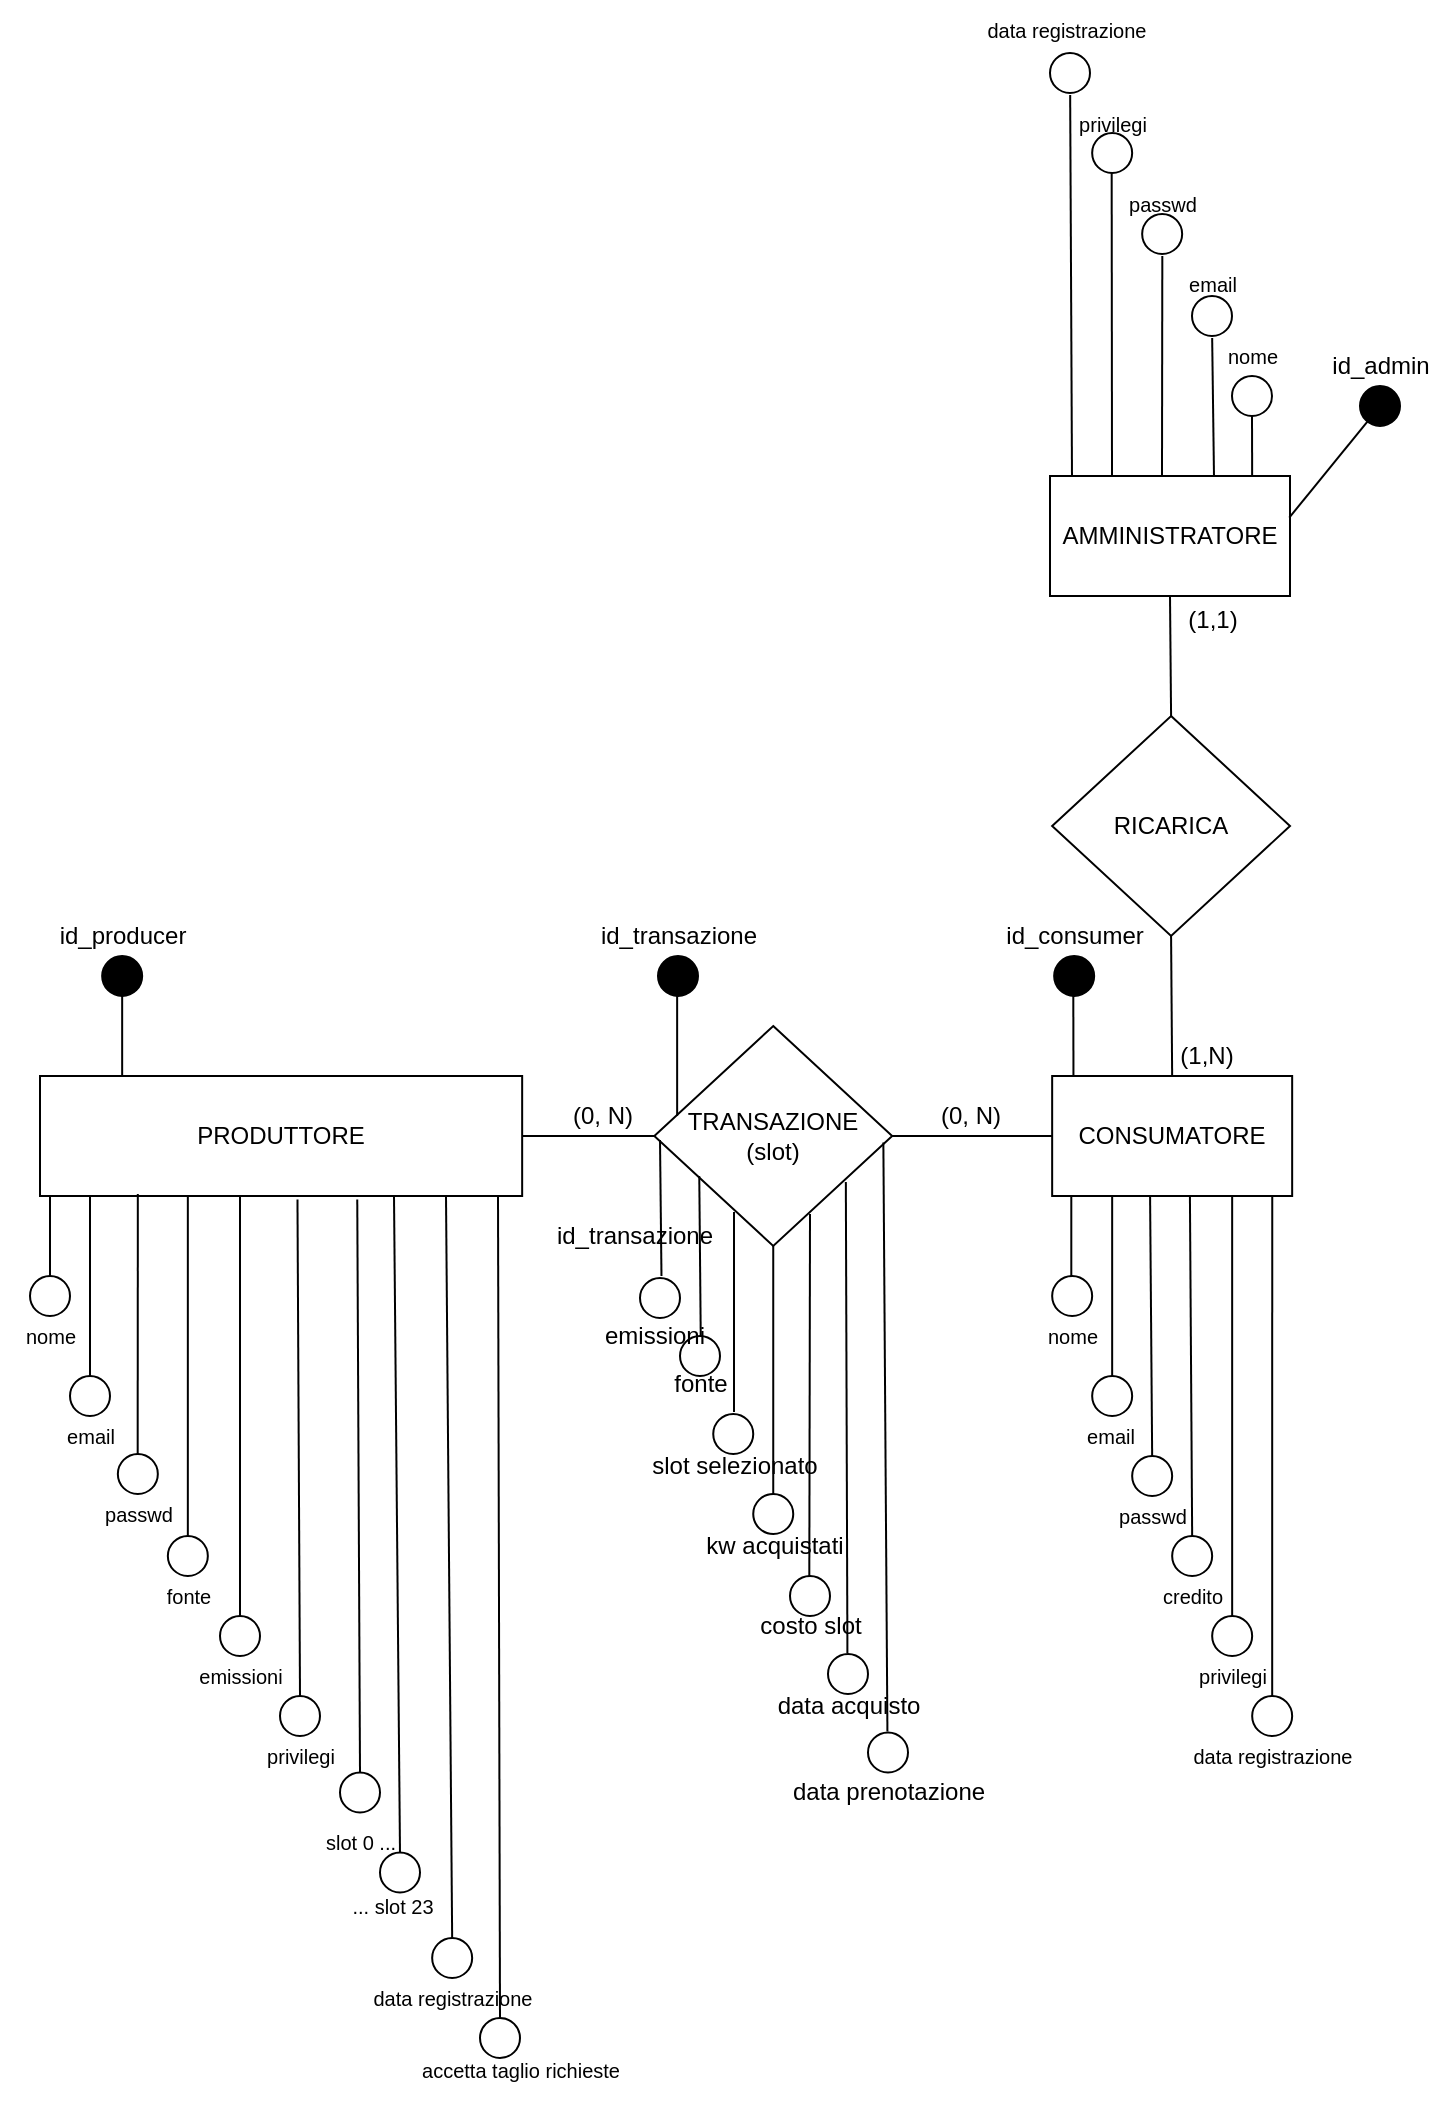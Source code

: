 <mxfile version="20.1.4" type="github">
  <diagram id="jyBaoETjNeYA_fE1jp_v" name="Page-1">
    <mxGraphModel dx="2374" dy="1149" grid="1" gridSize="10" guides="1" tooltips="1" connect="1" arrows="1" fold="1" page="1" pageScale="1" pageWidth="827" pageHeight="1169" math="0" shadow="0">
      <root>
        <mxCell id="0" />
        <mxCell id="1" parent="0" />
        <mxCell id="OKHsa1LpaF0xVp7NXOUL-1" value="PRODUTTORE" style="rounded=0;whiteSpace=wrap;html=1;" parent="1" vertex="1">
          <mxGeometry x="100" y="568" width="241.08" height="60" as="geometry" />
        </mxCell>
        <mxCell id="OKHsa1LpaF0xVp7NXOUL-2" value="" style="endArrow=none;html=1;rounded=0;exitX=1;exitY=0.5;exitDx=0;exitDy=0;entryX=0;entryY=0.5;entryDx=0;entryDy=0;" parent="1" source="OKHsa1LpaF0xVp7NXOUL-1" target="OKHsa1LpaF0xVp7NXOUL-3" edge="1">
          <mxGeometry width="50" height="50" relative="1" as="geometry">
            <mxPoint x="381.08" y="598" as="sourcePoint" />
            <mxPoint x="421.08" y="598" as="targetPoint" />
          </mxGeometry>
        </mxCell>
        <mxCell id="OKHsa1LpaF0xVp7NXOUL-3" value="&lt;font style=&quot;font-size: 12px;&quot;&gt;TRANSAZIONE&lt;br&gt;(slot)&lt;br&gt;&lt;/font&gt;" style="rhombus;whiteSpace=wrap;html=1;fontSize=10;" parent="1" vertex="1">
          <mxGeometry x="407.16" y="543" width="118.92" height="110" as="geometry" />
        </mxCell>
        <mxCell id="OKHsa1LpaF0xVp7NXOUL-4" value="CONSUMATORE" style="rounded=0;whiteSpace=wrap;html=1;" parent="1" vertex="1">
          <mxGeometry x="606.08" y="568" width="120" height="60" as="geometry" />
        </mxCell>
        <mxCell id="OKHsa1LpaF0xVp7NXOUL-5" value="" style="endArrow=none;html=1;rounded=0;exitX=1;exitY=0.5;exitDx=0;exitDy=0;entryX=0;entryY=0.5;entryDx=0;entryDy=0;" parent="1" target="OKHsa1LpaF0xVp7NXOUL-4" edge="1">
          <mxGeometry width="50" height="50" relative="1" as="geometry">
            <mxPoint x="526.08" y="598" as="sourcePoint" />
            <mxPoint x="620.08" y="597.66" as="targetPoint" />
          </mxGeometry>
        </mxCell>
        <mxCell id="OKHsa1LpaF0xVp7NXOUL-19" value="" style="ellipse;whiteSpace=wrap;html=1;fillColor=#000000;" parent="1" vertex="1">
          <mxGeometry x="131.08" y="508" width="20" height="20" as="geometry" />
        </mxCell>
        <mxCell id="OKHsa1LpaF0xVp7NXOUL-21" value="" style="ellipse;whiteSpace=wrap;html=1;fillColor=#000000;" parent="1" vertex="1">
          <mxGeometry x="607.08" y="508" width="20" height="20" as="geometry" />
        </mxCell>
        <mxCell id="OKHsa1LpaF0xVp7NXOUL-26" value="id_producer" style="text;html=1;align=center;verticalAlign=middle;resizable=0;points=[];autosize=1;strokeColor=none;fillColor=none;" parent="1" vertex="1">
          <mxGeometry x="96.08" y="483" width="90" height="30" as="geometry" />
        </mxCell>
        <mxCell id="OKHsa1LpaF0xVp7NXOUL-27" value="id_consumer" style="text;html=1;align=center;verticalAlign=middle;resizable=0;points=[];autosize=1;strokeColor=none;fillColor=none;" parent="1" vertex="1">
          <mxGeometry x="572.08" y="483" width="90" height="30" as="geometry" />
        </mxCell>
        <mxCell id="OKHsa1LpaF0xVp7NXOUL-30" value="(0, N)" style="text;html=1;align=center;verticalAlign=middle;resizable=0;points=[];autosize=1;strokeColor=none;fillColor=none;" parent="1" vertex="1">
          <mxGeometry x="356.08" y="578" width="50" height="20" as="geometry" />
        </mxCell>
        <mxCell id="OKHsa1LpaF0xVp7NXOUL-31" value="(0, N)" style="text;html=1;align=center;verticalAlign=middle;resizable=0;points=[];autosize=1;strokeColor=none;fillColor=none;" parent="1" vertex="1">
          <mxGeometry x="540.08" y="578" width="50" height="20" as="geometry" />
        </mxCell>
        <mxCell id="OKHsa1LpaF0xVp7NXOUL-33" value="" style="endArrow=none;html=1;rounded=0;entryX=0.25;entryY=1;entryDx=0;entryDy=0;" parent="1" edge="1">
          <mxGeometry width="50" height="50" relative="1" as="geometry">
            <mxPoint x="105.0" y="668" as="sourcePoint" />
            <mxPoint x="105.0" y="628.0" as="targetPoint" />
          </mxGeometry>
        </mxCell>
        <mxCell id="OKHsa1LpaF0xVp7NXOUL-35" value="" style="ellipse;whiteSpace=wrap;html=1;fillColor=#FFFFFF;" parent="1" vertex="1">
          <mxGeometry x="95.0" y="668" width="20" height="20" as="geometry" />
        </mxCell>
        <mxCell id="OKHsa1LpaF0xVp7NXOUL-50" value="" style="endArrow=none;html=1;rounded=0;entryX=0.25;entryY=1;entryDx=0;entryDy=0;" parent="1" edge="1">
          <mxGeometry width="50" height="50" relative="1" as="geometry">
            <mxPoint x="125.0" y="718" as="sourcePoint" />
            <mxPoint x="125.0" y="628" as="targetPoint" />
          </mxGeometry>
        </mxCell>
        <mxCell id="OKHsa1LpaF0xVp7NXOUL-51" value="" style="ellipse;whiteSpace=wrap;html=1;fillColor=#FFFFFF;" parent="1" vertex="1">
          <mxGeometry x="115.0" y="718" width="20" height="20" as="geometry" />
        </mxCell>
        <mxCell id="OKHsa1LpaF0xVp7NXOUL-53" value="" style="endArrow=none;html=1;rounded=0;entryX=0.25;entryY=1;entryDx=0;entryDy=0;" parent="1" edge="1">
          <mxGeometry width="50" height="50" relative="1" as="geometry">
            <mxPoint x="148.84" y="757" as="sourcePoint" />
            <mxPoint x="148.92" y="627" as="targetPoint" />
          </mxGeometry>
        </mxCell>
        <mxCell id="OKHsa1LpaF0xVp7NXOUL-54" value="" style="ellipse;whiteSpace=wrap;html=1;fillColor=#FFFFFF;" parent="1" vertex="1">
          <mxGeometry x="138.92" y="757" width="20" height="20" as="geometry" />
        </mxCell>
        <mxCell id="OKHsa1LpaF0xVp7NXOUL-56" value="" style="endArrow=none;html=1;rounded=0;exitX=0.5;exitY=0;exitDx=0;exitDy=0;" parent="1" edge="1" source="OKHsa1LpaF0xVp7NXOUL-57">
          <mxGeometry width="50" height="50" relative="1" as="geometry">
            <mxPoint x="173.92" y="768" as="sourcePoint" />
            <mxPoint x="173.92" y="628" as="targetPoint" />
          </mxGeometry>
        </mxCell>
        <mxCell id="OKHsa1LpaF0xVp7NXOUL-57" value="" style="ellipse;whiteSpace=wrap;html=1;fillColor=#FFFFFF;" parent="1" vertex="1">
          <mxGeometry x="163.92" y="798" width="20" height="20" as="geometry" />
        </mxCell>
        <mxCell id="OKHsa1LpaF0xVp7NXOUL-61" value="" style="ellipse;whiteSpace=wrap;html=1;fillColor=#FFFFFF;" parent="1" vertex="1">
          <mxGeometry x="606.08" y="668" width="20" height="20" as="geometry" />
        </mxCell>
        <mxCell id="OKHsa1LpaF0xVp7NXOUL-66" value="" style="endArrow=none;html=1;rounded=0;entryX=0.5;entryY=1;entryDx=0;entryDy=0;" parent="1" edge="1">
          <mxGeometry width="50" height="50" relative="1" as="geometry">
            <mxPoint x="636.08" y="718" as="sourcePoint" />
            <mxPoint x="636.08" y="628" as="targetPoint" />
          </mxGeometry>
        </mxCell>
        <mxCell id="OKHsa1LpaF0xVp7NXOUL-67" value="" style="ellipse;whiteSpace=wrap;html=1;fillColor=#FFFFFF;" parent="1" vertex="1">
          <mxGeometry x="626.08" y="718" width="20" height="20" as="geometry" />
        </mxCell>
        <mxCell id="OKHsa1LpaF0xVp7NXOUL-85" value="" style="endArrow=none;html=1;rounded=0;" parent="1" edge="1">
          <mxGeometry width="50" height="50" relative="1" as="geometry">
            <mxPoint x="141.08" y="568" as="sourcePoint" />
            <mxPoint x="141.08" y="528" as="targetPoint" />
          </mxGeometry>
        </mxCell>
        <mxCell id="OKHsa1LpaF0xVp7NXOUL-88" value="" style="endArrow=none;html=1;rounded=0;exitX=0.504;exitY=0.067;exitDx=0;exitDy=0;exitPerimeter=0;" parent="1" edge="1">
          <mxGeometry width="50" height="50" relative="1" as="geometry">
            <mxPoint x="616.73" y="568" as="sourcePoint" />
            <mxPoint x="616.65" y="526.66" as="targetPoint" />
          </mxGeometry>
        </mxCell>
        <mxCell id="OKHsa1LpaF0xVp7NXOUL-90" value="" style="endArrow=none;html=1;rounded=0;entryX=0.25;entryY=1;entryDx=0;entryDy=0;" parent="1" edge="1">
          <mxGeometry width="50" height="50" relative="1" as="geometry">
            <mxPoint x="615.65" y="668" as="sourcePoint" />
            <mxPoint x="615.65" y="628.0" as="targetPoint" />
          </mxGeometry>
        </mxCell>
        <mxCell id="EQVx6-rRNX1-RmnsuRt2-83" value="" style="endArrow=none;html=1;rounded=0;entryX=0.408;entryY=1;entryDx=0;entryDy=0;entryPerimeter=0;" edge="1" parent="1" target="OKHsa1LpaF0xVp7NXOUL-4">
          <mxGeometry width="50" height="50" relative="1" as="geometry">
            <mxPoint x="656.08" y="758" as="sourcePoint" />
            <mxPoint x="656.08" y="668" as="targetPoint" />
          </mxGeometry>
        </mxCell>
        <mxCell id="EQVx6-rRNX1-RmnsuRt2-84" value="" style="ellipse;whiteSpace=wrap;html=1;fillColor=#FFFFFF;" vertex="1" parent="1">
          <mxGeometry x="646.08" y="758" width="20" height="20" as="geometry" />
        </mxCell>
        <mxCell id="EQVx6-rRNX1-RmnsuRt2-85" value="" style="endArrow=none;html=1;rounded=0;entryX=0.574;entryY=1;entryDx=0;entryDy=0;entryPerimeter=0;" edge="1" parent="1" target="OKHsa1LpaF0xVp7NXOUL-4">
          <mxGeometry width="50" height="50" relative="1" as="geometry">
            <mxPoint x="676.08" y="798" as="sourcePoint" />
            <mxPoint x="676.08" y="708" as="targetPoint" />
          </mxGeometry>
        </mxCell>
        <mxCell id="EQVx6-rRNX1-RmnsuRt2-86" value="" style="ellipse;whiteSpace=wrap;html=1;fillColor=#FFFFFF;" vertex="1" parent="1">
          <mxGeometry x="666.08" y="798" width="20" height="20" as="geometry" />
        </mxCell>
        <mxCell id="EQVx6-rRNX1-RmnsuRt2-87" value="" style="endArrow=none;html=1;rounded=0;entryX=0.75;entryY=1;entryDx=0;entryDy=0;" edge="1" parent="1" target="OKHsa1LpaF0xVp7NXOUL-4">
          <mxGeometry width="50" height="50" relative="1" as="geometry">
            <mxPoint x="696.08" y="838" as="sourcePoint" />
            <mxPoint x="696.08" y="748" as="targetPoint" />
          </mxGeometry>
        </mxCell>
        <mxCell id="EQVx6-rRNX1-RmnsuRt2-88" value="" style="ellipse;whiteSpace=wrap;html=1;fillColor=#FFFFFF;" vertex="1" parent="1">
          <mxGeometry x="686.08" y="838" width="20" height="20" as="geometry" />
        </mxCell>
        <mxCell id="EQVx6-rRNX1-RmnsuRt2-91" value="" style="endArrow=none;html=1;rounded=0;entryX=0.917;entryY=1;entryDx=0;entryDy=0;entryPerimeter=0;exitX=0;exitY=0.5;exitDx=0;exitDy=0;" edge="1" parent="1" source="EQVx6-rRNX1-RmnsuRt2-92" target="OKHsa1LpaF0xVp7NXOUL-4">
          <mxGeometry width="50" height="50" relative="1" as="geometry">
            <mxPoint x="716.08" y="858" as="sourcePoint" />
            <mxPoint x="716.08" y="768" as="targetPoint" />
          </mxGeometry>
        </mxCell>
        <mxCell id="EQVx6-rRNX1-RmnsuRt2-92" value="" style="ellipse;whiteSpace=wrap;html=1;fillColor=#FFFFFF;direction=south;" vertex="1" parent="1">
          <mxGeometry x="706.08" y="878" width="20" height="20" as="geometry" />
        </mxCell>
        <mxCell id="EQVx6-rRNX1-RmnsuRt2-93" value="nome" style="text;html=1;align=center;verticalAlign=middle;resizable=0;points=[];autosize=1;strokeColor=none;fillColor=none;fontSize=10;" vertex="1" parent="1">
          <mxGeometry x="591.08" y="683" width="50" height="30" as="geometry" />
        </mxCell>
        <mxCell id="EQVx6-rRNX1-RmnsuRt2-94" value="email" style="text;html=1;align=center;verticalAlign=middle;resizable=0;points=[];autosize=1;strokeColor=none;fillColor=none;fontSize=10;" vertex="1" parent="1">
          <mxGeometry x="610" y="733" width="50" height="30" as="geometry" />
        </mxCell>
        <mxCell id="EQVx6-rRNX1-RmnsuRt2-95" value="passwd" style="text;html=1;align=center;verticalAlign=middle;resizable=0;points=[];autosize=1;strokeColor=none;fillColor=none;fontSize=10;" vertex="1" parent="1">
          <mxGeometry x="626.08" y="773" width="60" height="30" as="geometry" />
        </mxCell>
        <mxCell id="EQVx6-rRNX1-RmnsuRt2-96" value="credito" style="text;html=1;align=center;verticalAlign=middle;resizable=0;points=[];autosize=1;strokeColor=none;fillColor=none;fontSize=10;" vertex="1" parent="1">
          <mxGeometry x="651.08" y="813" width="50" height="30" as="geometry" />
        </mxCell>
        <mxCell id="EQVx6-rRNX1-RmnsuRt2-97" value="privilegi" style="text;html=1;align=center;verticalAlign=middle;resizable=0;points=[];autosize=1;strokeColor=none;fillColor=none;fontSize=10;" vertex="1" parent="1">
          <mxGeometry x="666.08" y="853" width="60" height="30" as="geometry" />
        </mxCell>
        <mxCell id="EQVx6-rRNX1-RmnsuRt2-98" value="data registrazione" style="text;html=1;align=center;verticalAlign=middle;resizable=0;points=[];autosize=1;strokeColor=none;fillColor=none;fontSize=10;" vertex="1" parent="1">
          <mxGeometry x="666.08" y="893" width="100" height="30" as="geometry" />
        </mxCell>
        <mxCell id="EQVx6-rRNX1-RmnsuRt2-101" value="" style="endArrow=none;html=1;rounded=0;exitX=0.5;exitY=0;exitDx=0;exitDy=0;entryX=0.5;entryY=1;entryDx=0;entryDy=0;" edge="1" parent="1" source="EQVx6-rRNX1-RmnsuRt2-102">
          <mxGeometry width="50" height="50" relative="1" as="geometry">
            <mxPoint x="200" y="808" as="sourcePoint" />
            <mxPoint x="200.0" y="628" as="targetPoint" />
          </mxGeometry>
        </mxCell>
        <mxCell id="EQVx6-rRNX1-RmnsuRt2-102" value="" style="ellipse;whiteSpace=wrap;html=1;fillColor=#FFFFFF;" vertex="1" parent="1">
          <mxGeometry x="190" y="838" width="20" height="20" as="geometry" />
        </mxCell>
        <mxCell id="EQVx6-rRNX1-RmnsuRt2-107" value="" style="endArrow=none;html=1;rounded=0;exitX=0.5;exitY=0;exitDx=0;exitDy=0;entryX=0.534;entryY=1.029;entryDx=0;entryDy=0;entryPerimeter=0;" edge="1" parent="1" source="EQVx6-rRNX1-RmnsuRt2-108" target="OKHsa1LpaF0xVp7NXOUL-1">
          <mxGeometry width="50" height="50" relative="1" as="geometry">
            <mxPoint x="230" y="848" as="sourcePoint" />
            <mxPoint x="230" y="638" as="targetPoint" />
          </mxGeometry>
        </mxCell>
        <mxCell id="EQVx6-rRNX1-RmnsuRt2-108" value="" style="ellipse;whiteSpace=wrap;html=1;fillColor=#FFFFFF;" vertex="1" parent="1">
          <mxGeometry x="220" y="878" width="20" height="20" as="geometry" />
        </mxCell>
        <mxCell id="EQVx6-rRNX1-RmnsuRt2-109" value="" style="endArrow=none;html=1;rounded=0;exitX=0.5;exitY=0;exitDx=0;exitDy=0;" edge="1" parent="1" source="EQVx6-rRNX1-RmnsuRt2-110">
          <mxGeometry width="50" height="50" relative="1" as="geometry">
            <mxPoint x="306.08" y="969" as="sourcePoint" />
            <mxPoint x="303" y="628" as="targetPoint" />
          </mxGeometry>
        </mxCell>
        <mxCell id="EQVx6-rRNX1-RmnsuRt2-110" value="" style="ellipse;whiteSpace=wrap;html=1;fillColor=#FFFFFF;" vertex="1" parent="1">
          <mxGeometry x="296.08" y="999" width="20" height="20" as="geometry" />
        </mxCell>
        <mxCell id="EQVx6-rRNX1-RmnsuRt2-111" value="" style="endArrow=none;html=1;rounded=0;exitX=0.5;exitY=0;exitDx=0;exitDy=0;" edge="1" parent="1" source="EQVx6-rRNX1-RmnsuRt2-112">
          <mxGeometry width="50" height="50" relative="1" as="geometry">
            <mxPoint x="330" y="1009" as="sourcePoint" />
            <mxPoint x="329" y="628" as="targetPoint" />
          </mxGeometry>
        </mxCell>
        <mxCell id="EQVx6-rRNX1-RmnsuRt2-112" value="" style="ellipse;whiteSpace=wrap;html=1;fillColor=#FFFFFF;" vertex="1" parent="1">
          <mxGeometry x="320" y="1039" width="20" height="20" as="geometry" />
        </mxCell>
        <mxCell id="EQVx6-rRNX1-RmnsuRt2-114" value="nome" style="text;html=1;align=center;verticalAlign=middle;resizable=0;points=[];autosize=1;strokeColor=none;fillColor=none;fontSize=10;" vertex="1" parent="1">
          <mxGeometry x="80" y="683" width="50" height="30" as="geometry" />
        </mxCell>
        <mxCell id="EQVx6-rRNX1-RmnsuRt2-115" value="email" style="text;html=1;align=center;verticalAlign=middle;resizable=0;points=[];autosize=1;strokeColor=none;fillColor=none;fontSize=10;" vertex="1" parent="1">
          <mxGeometry x="100.0" y="733" width="50" height="30" as="geometry" />
        </mxCell>
        <mxCell id="EQVx6-rRNX1-RmnsuRt2-116" value="passwd" style="text;html=1;align=center;verticalAlign=middle;resizable=0;points=[];autosize=1;strokeColor=none;fillColor=none;fontSize=10;" vertex="1" parent="1">
          <mxGeometry x="118.92" y="772" width="60" height="30" as="geometry" />
        </mxCell>
        <mxCell id="EQVx6-rRNX1-RmnsuRt2-117" value="fonte" style="text;html=1;align=center;verticalAlign=middle;resizable=0;points=[];autosize=1;strokeColor=none;fillColor=none;fontSize=10;" vertex="1" parent="1">
          <mxGeometry x="148.92" y="813" width="50" height="30" as="geometry" />
        </mxCell>
        <mxCell id="EQVx6-rRNX1-RmnsuRt2-118" value="emissioni" style="text;html=1;align=center;verticalAlign=middle;resizable=0;points=[];autosize=1;strokeColor=none;fillColor=none;fontSize=10;" vertex="1" parent="1">
          <mxGeometry x="165" y="853" width="70" height="30" as="geometry" />
        </mxCell>
        <mxCell id="EQVx6-rRNX1-RmnsuRt2-119" value="privilegi" style="text;html=1;align=center;verticalAlign=middle;resizable=0;points=[];autosize=1;strokeColor=none;fillColor=none;fontSize=10;" vertex="1" parent="1">
          <mxGeometry x="200" y="893" width="60" height="30" as="geometry" />
        </mxCell>
        <mxCell id="EQVx6-rRNX1-RmnsuRt2-120" value="data registrazione" style="text;html=1;align=center;verticalAlign=middle;resizable=0;points=[];autosize=1;strokeColor=none;fillColor=none;fontSize=10;" vertex="1" parent="1">
          <mxGeometry x="256.08" y="1014" width="100" height="30" as="geometry" />
        </mxCell>
        <mxCell id="EQVx6-rRNX1-RmnsuRt2-121" value="accetta taglio richieste" style="text;html=1;align=center;verticalAlign=middle;resizable=0;points=[];autosize=1;strokeColor=none;fillColor=none;fontSize=10;" vertex="1" parent="1">
          <mxGeometry x="280" y="1050" width="120" height="30" as="geometry" />
        </mxCell>
        <mxCell id="EQVx6-rRNX1-RmnsuRt2-124" value="" style="endArrow=none;html=1;rounded=0;exitX=0.5;exitY=0;exitDx=0;exitDy=0;entryX=0.658;entryY=1.029;entryDx=0;entryDy=0;entryPerimeter=0;" edge="1" parent="1" source="EQVx6-rRNX1-RmnsuRt2-125" target="OKHsa1LpaF0xVp7NXOUL-1">
          <mxGeometry width="50" height="50" relative="1" as="geometry">
            <mxPoint x="260" y="886.26" as="sourcePoint" />
            <mxPoint x="258.737" y="668.0" as="targetPoint" />
          </mxGeometry>
        </mxCell>
        <mxCell id="EQVx6-rRNX1-RmnsuRt2-125" value="" style="ellipse;whiteSpace=wrap;html=1;fillColor=#FFFFFF;" vertex="1" parent="1">
          <mxGeometry x="250" y="916.26" width="20" height="20" as="geometry" />
        </mxCell>
        <mxCell id="EQVx6-rRNX1-RmnsuRt2-126" value="" style="endArrow=none;html=1;rounded=0;exitX=0.5;exitY=0;exitDx=0;exitDy=0;" edge="1" parent="1" source="EQVx6-rRNX1-RmnsuRt2-127">
          <mxGeometry width="50" height="50" relative="1" as="geometry">
            <mxPoint x="280" y="926.26" as="sourcePoint" />
            <mxPoint x="277" y="628" as="targetPoint" />
          </mxGeometry>
        </mxCell>
        <mxCell id="EQVx6-rRNX1-RmnsuRt2-127" value="" style="ellipse;whiteSpace=wrap;html=1;fillColor=#FFFFFF;" vertex="1" parent="1">
          <mxGeometry x="270" y="956.26" width="20" height="20" as="geometry" />
        </mxCell>
        <mxCell id="EQVx6-rRNX1-RmnsuRt2-130" value="slot 0 ..." style="text;html=1;align=center;verticalAlign=middle;resizable=0;points=[];autosize=1;strokeColor=none;fillColor=none;fontSize=10;" vertex="1" parent="1">
          <mxGeometry x="230" y="936.26" width="60" height="30" as="geometry" />
        </mxCell>
        <mxCell id="EQVx6-rRNX1-RmnsuRt2-131" value="... slot 23" style="text;html=1;align=center;verticalAlign=middle;resizable=0;points=[];autosize=1;strokeColor=none;fillColor=none;fontSize=10;" vertex="1" parent="1">
          <mxGeometry x="246" y="968" width="60" height="30" as="geometry" />
        </mxCell>
        <mxCell id="EQVx6-rRNX1-RmnsuRt2-150" value="id_transazione" style="text;html=1;align=center;verticalAlign=middle;resizable=0;points=[];autosize=1;strokeColor=none;fillColor=none;fontSize=12;" vertex="1" parent="1">
          <mxGeometry x="347" y="633" width="100" height="30" as="geometry" />
        </mxCell>
        <mxCell id="EQVx6-rRNX1-RmnsuRt2-151" value="" style="ellipse;whiteSpace=wrap;html=1;fillColor=#FFFFFF;" vertex="1" parent="1">
          <mxGeometry x="400" y="669" width="20" height="20" as="geometry" />
        </mxCell>
        <mxCell id="EQVx6-rRNX1-RmnsuRt2-154" value="" style="ellipse;whiteSpace=wrap;html=1;fillColor=#FFFFFF;" vertex="1" parent="1">
          <mxGeometry x="420" y="698" width="20" height="20" as="geometry" />
        </mxCell>
        <mxCell id="EQVx6-rRNX1-RmnsuRt2-155" value="" style="ellipse;whiteSpace=wrap;html=1;fillColor=#FFFFFF;" vertex="1" parent="1">
          <mxGeometry x="436.62" y="737" width="20" height="20" as="geometry" />
        </mxCell>
        <mxCell id="EQVx6-rRNX1-RmnsuRt2-156" value="" style="ellipse;whiteSpace=wrap;html=1;fillColor=#FFFFFF;" vertex="1" parent="1">
          <mxGeometry x="456.62" y="777" width="20" height="20" as="geometry" />
        </mxCell>
        <mxCell id="EQVx6-rRNX1-RmnsuRt2-157" value="" style="ellipse;whiteSpace=wrap;html=1;fillColor=#FFFFFF;" vertex="1" parent="1">
          <mxGeometry x="475" y="818" width="20" height="20" as="geometry" />
        </mxCell>
        <mxCell id="EQVx6-rRNX1-RmnsuRt2-158" value="" style="ellipse;whiteSpace=wrap;html=1;fillColor=#FFFFFF;" vertex="1" parent="1">
          <mxGeometry x="494" y="857" width="20" height="20" as="geometry" />
        </mxCell>
        <mxCell id="EQVx6-rRNX1-RmnsuRt2-162" value="" style="endArrow=none;html=1;rounded=0;" edge="1" parent="1">
          <mxGeometry width="50" height="50" relative="1" as="geometry">
            <mxPoint x="410.74" y="668" as="sourcePoint" />
            <mxPoint x="410" y="600" as="targetPoint" />
          </mxGeometry>
        </mxCell>
        <mxCell id="EQVx6-rRNX1-RmnsuRt2-164" value="" style="endArrow=none;html=1;rounded=0;entryX=0.189;entryY=0.682;entryDx=0;entryDy=0;entryPerimeter=0;" edge="1" parent="1" target="OKHsa1LpaF0xVp7NXOUL-3">
          <mxGeometry width="50" height="50" relative="1" as="geometry">
            <mxPoint x="430.37" y="698" as="sourcePoint" />
            <mxPoint x="429.63" y="630.0" as="targetPoint" />
          </mxGeometry>
        </mxCell>
        <mxCell id="EQVx6-rRNX1-RmnsuRt2-165" value="" style="endArrow=none;html=1;rounded=0;" edge="1" parent="1">
          <mxGeometry width="50" height="50" relative="1" as="geometry">
            <mxPoint x="446.99" y="736" as="sourcePoint" />
            <mxPoint x="447" y="636" as="targetPoint" />
          </mxGeometry>
        </mxCell>
        <mxCell id="EQVx6-rRNX1-RmnsuRt2-166" value="" style="endArrow=none;html=1;rounded=0;entryX=0.5;entryY=1;entryDx=0;entryDy=0;exitX=0.5;exitY=0;exitDx=0;exitDy=0;" edge="1" parent="1" source="EQVx6-rRNX1-RmnsuRt2-156" target="OKHsa1LpaF0xVp7NXOUL-3">
          <mxGeometry width="50" height="50" relative="1" as="geometry">
            <mxPoint x="470.0" y="748" as="sourcePoint" />
            <mxPoint x="470.0" y="708.0" as="targetPoint" />
          </mxGeometry>
        </mxCell>
        <mxCell id="EQVx6-rRNX1-RmnsuRt2-167" value="" style="endArrow=none;html=1;rounded=0;exitX=0.5;exitY=0;exitDx=0;exitDy=0;" edge="1" parent="1">
          <mxGeometry width="50" height="50" relative="1" as="geometry">
            <mxPoint x="484.66" y="818" as="sourcePoint" />
            <mxPoint x="485" y="637" as="targetPoint" />
          </mxGeometry>
        </mxCell>
        <mxCell id="EQVx6-rRNX1-RmnsuRt2-168" value="" style="endArrow=none;html=1;rounded=0;exitX=0.5;exitY=0;exitDx=0;exitDy=0;" edge="1" parent="1">
          <mxGeometry width="50" height="50" relative="1" as="geometry">
            <mxPoint x="503.71" y="856.5" as="sourcePoint" />
            <mxPoint x="502.92" y="621" as="targetPoint" />
          </mxGeometry>
        </mxCell>
        <mxCell id="EQVx6-rRNX1-RmnsuRt2-169" value="" style="ellipse;whiteSpace=wrap;html=1;fillColor=#FFFFFF;" vertex="1" parent="1">
          <mxGeometry x="514" y="896.26" width="20" height="20" as="geometry" />
        </mxCell>
        <mxCell id="EQVx6-rRNX1-RmnsuRt2-170" value="" style="endArrow=none;html=1;rounded=0;exitX=0.5;exitY=0;exitDx=0;exitDy=0;entryX=0.963;entryY=0.53;entryDx=0;entryDy=0;entryPerimeter=0;" edge="1" parent="1" target="OKHsa1LpaF0xVp7NXOUL-3">
          <mxGeometry width="50" height="50" relative="1" as="geometry">
            <mxPoint x="523.71" y="895.76" as="sourcePoint" />
            <mxPoint x="522.92" y="660.26" as="targetPoint" />
          </mxGeometry>
        </mxCell>
        <mxCell id="EQVx6-rRNX1-RmnsuRt2-171" value="emissioni" style="text;html=1;align=center;verticalAlign=middle;resizable=0;points=[];autosize=1;strokeColor=none;fillColor=none;fontSize=12;" vertex="1" parent="1">
          <mxGeometry x="372" y="683" width="70" height="30" as="geometry" />
        </mxCell>
        <mxCell id="EQVx6-rRNX1-RmnsuRt2-172" value="fonte" style="text;html=1;align=center;verticalAlign=middle;resizable=0;points=[];autosize=1;strokeColor=none;fillColor=none;fontSize=12;" vertex="1" parent="1">
          <mxGeometry x="405" y="707" width="50" height="30" as="geometry" />
        </mxCell>
        <mxCell id="EQVx6-rRNX1-RmnsuRt2-174" value="slot selezionato" style="text;html=1;align=center;verticalAlign=middle;resizable=0;points=[];autosize=1;strokeColor=none;fillColor=none;fontSize=12;" vertex="1" parent="1">
          <mxGeometry x="391.62" y="748" width="110" height="30" as="geometry" />
        </mxCell>
        <mxCell id="EQVx6-rRNX1-RmnsuRt2-175" value="kw acquistati" style="text;html=1;align=center;verticalAlign=middle;resizable=0;points=[];autosize=1;strokeColor=none;fillColor=none;fontSize=12;" vertex="1" parent="1">
          <mxGeometry x="421.62" y="788" width="90" height="30" as="geometry" />
        </mxCell>
        <mxCell id="EQVx6-rRNX1-RmnsuRt2-176" value="costo slot" style="text;html=1;align=center;verticalAlign=middle;resizable=0;points=[];autosize=1;strokeColor=none;fillColor=none;fontSize=12;" vertex="1" parent="1">
          <mxGeometry x="450" y="828" width="70" height="30" as="geometry" />
        </mxCell>
        <mxCell id="EQVx6-rRNX1-RmnsuRt2-177" value="data acquisto" style="text;html=1;align=center;verticalAlign=middle;resizable=0;points=[];autosize=1;strokeColor=none;fillColor=none;fontSize=12;" vertex="1" parent="1">
          <mxGeometry x="459" y="868" width="90" height="30" as="geometry" />
        </mxCell>
        <mxCell id="EQVx6-rRNX1-RmnsuRt2-178" value="data prenotazione" style="text;html=1;align=center;verticalAlign=middle;resizable=0;points=[];autosize=1;strokeColor=none;fillColor=none;fontSize=12;" vertex="1" parent="1">
          <mxGeometry x="464" y="911.26" width="120" height="30" as="geometry" />
        </mxCell>
        <mxCell id="EQVx6-rRNX1-RmnsuRt2-179" value="&lt;font style=&quot;font-size: 12px;&quot;&gt;RICARICA&lt;br&gt;&lt;/font&gt;" style="rhombus;whiteSpace=wrap;html=1;fontSize=10;" vertex="1" parent="1">
          <mxGeometry x="606.08" y="388" width="118.92" height="110" as="geometry" />
        </mxCell>
        <mxCell id="EQVx6-rRNX1-RmnsuRt2-180" value="AMMINISTRATORE" style="rounded=0;whiteSpace=wrap;html=1;" vertex="1" parent="1">
          <mxGeometry x="605.0" y="268" width="120" height="60" as="geometry" />
        </mxCell>
        <mxCell id="EQVx6-rRNX1-RmnsuRt2-183" value="" style="endArrow=none;html=1;rounded=0;fontSize=12;curved=1;exitX=0.5;exitY=0;exitDx=0;exitDy=0;entryX=0.5;entryY=1;entryDx=0;entryDy=0;" edge="1" parent="1" source="OKHsa1LpaF0xVp7NXOUL-4" target="EQVx6-rRNX1-RmnsuRt2-179">
          <mxGeometry width="50" height="50" relative="1" as="geometry">
            <mxPoint x="676.08" y="523" as="sourcePoint" />
            <mxPoint x="726.08" y="473" as="targetPoint" />
          </mxGeometry>
        </mxCell>
        <mxCell id="EQVx6-rRNX1-RmnsuRt2-184" value="" style="endArrow=none;html=1;rounded=0;fontSize=12;curved=1;exitX=0.5;exitY=0;exitDx=0;exitDy=0;entryX=0.5;entryY=1;entryDx=0;entryDy=0;" edge="1" parent="1" source="EQVx6-rRNX1-RmnsuRt2-179" target="EQVx6-rRNX1-RmnsuRt2-180">
          <mxGeometry width="50" height="50" relative="1" as="geometry">
            <mxPoint x="715.58" y="408" as="sourcePoint" />
            <mxPoint x="716.04" y="308" as="targetPoint" />
          </mxGeometry>
        </mxCell>
        <mxCell id="EQVx6-rRNX1-RmnsuRt2-185" value="" style="ellipse;whiteSpace=wrap;html=1;fillColor=#000000;" vertex="1" parent="1">
          <mxGeometry x="760" y="223" width="20" height="20" as="geometry" />
        </mxCell>
        <mxCell id="EQVx6-rRNX1-RmnsuRt2-186" value="id_admin" style="text;html=1;align=center;verticalAlign=middle;resizable=0;points=[];autosize=1;strokeColor=none;fillColor=none;" vertex="1" parent="1">
          <mxGeometry x="735" y="198" width="70" height="30" as="geometry" />
        </mxCell>
        <mxCell id="EQVx6-rRNX1-RmnsuRt2-187" value="" style="endArrow=none;html=1;rounded=0;exitX=0.997;exitY=0.347;exitDx=0;exitDy=0;exitPerimeter=0;" edge="1" parent="1" source="EQVx6-rRNX1-RmnsuRt2-180" target="EQVx6-rRNX1-RmnsuRt2-185">
          <mxGeometry width="50" height="50" relative="1" as="geometry">
            <mxPoint x="740.08" y="289.34" as="sourcePoint" />
            <mxPoint x="740" y="248.0" as="targetPoint" />
          </mxGeometry>
        </mxCell>
        <mxCell id="EQVx6-rRNX1-RmnsuRt2-188" value="" style="ellipse;whiteSpace=wrap;html=1;fillColor=#000000;" vertex="1" parent="1">
          <mxGeometry x="409" y="508" width="20" height="20" as="geometry" />
        </mxCell>
        <mxCell id="EQVx6-rRNX1-RmnsuRt2-189" value="id_transazione" style="text;html=1;align=center;verticalAlign=middle;resizable=0;points=[];autosize=1;strokeColor=none;fillColor=none;" vertex="1" parent="1">
          <mxGeometry x="369" y="483" width="100" height="30" as="geometry" />
        </mxCell>
        <mxCell id="EQVx6-rRNX1-RmnsuRt2-190" value="" style="endArrow=none;html=1;rounded=0;exitX=0.096;exitY=0.409;exitDx=0;exitDy=0;exitPerimeter=0;" edge="1" parent="1" source="OKHsa1LpaF0xVp7NXOUL-3">
          <mxGeometry width="50" height="50" relative="1" as="geometry">
            <mxPoint x="418.65" y="568" as="sourcePoint" />
            <mxPoint x="418.57" y="526.66" as="targetPoint" />
          </mxGeometry>
        </mxCell>
        <mxCell id="EQVx6-rRNX1-RmnsuRt2-191" value="" style="ellipse;whiteSpace=wrap;html=1;fillColor=#FFFFFF;" vertex="1" parent="1">
          <mxGeometry x="696" y="218" width="20" height="20" as="geometry" />
        </mxCell>
        <mxCell id="EQVx6-rRNX1-RmnsuRt2-192" value="" style="endArrow=none;html=1;rounded=0;" edge="1" parent="1">
          <mxGeometry width="50" height="50" relative="1" as="geometry">
            <mxPoint x="706.08" y="268" as="sourcePoint" />
            <mxPoint x="706" y="238" as="targetPoint" />
          </mxGeometry>
        </mxCell>
        <mxCell id="EQVx6-rRNX1-RmnsuRt2-193" value="nome" style="text;html=1;align=center;verticalAlign=middle;resizable=0;points=[];autosize=1;strokeColor=none;fillColor=none;fontSize=10;" vertex="1" parent="1">
          <mxGeometry x="681" y="193" width="50" height="30" as="geometry" />
        </mxCell>
        <mxCell id="EQVx6-rRNX1-RmnsuRt2-194" value="" style="ellipse;whiteSpace=wrap;html=1;fillColor=#FFFFFF;" vertex="1" parent="1">
          <mxGeometry x="676" y="178" width="20" height="20" as="geometry" />
        </mxCell>
        <mxCell id="EQVx6-rRNX1-RmnsuRt2-195" value="" style="endArrow=none;html=1;rounded=0;entryX=0.25;entryY=1;entryDx=0;entryDy=0;" edge="1" parent="1">
          <mxGeometry width="50" height="50" relative="1" as="geometry">
            <mxPoint x="687" y="268" as="sourcePoint" />
            <mxPoint x="686.08" y="199.0" as="targetPoint" />
          </mxGeometry>
        </mxCell>
        <mxCell id="EQVx6-rRNX1-RmnsuRt2-196" value="" style="ellipse;whiteSpace=wrap;html=1;fillColor=#FFFFFF;" vertex="1" parent="1">
          <mxGeometry x="651.08" y="137" width="20" height="20" as="geometry" />
        </mxCell>
        <mxCell id="EQVx6-rRNX1-RmnsuRt2-197" value="" style="endArrow=none;html=1;rounded=0;entryX=0.25;entryY=1;entryDx=0;entryDy=0;" edge="1" parent="1">
          <mxGeometry width="50" height="50" relative="1" as="geometry">
            <mxPoint x="661" y="268" as="sourcePoint" />
            <mxPoint x="661.16" y="158.0" as="targetPoint" />
          </mxGeometry>
        </mxCell>
        <mxCell id="EQVx6-rRNX1-RmnsuRt2-198" value="" style="ellipse;whiteSpace=wrap;html=1;fillColor=#FFFFFF;" vertex="1" parent="1">
          <mxGeometry x="626.08" y="96.5" width="20" height="20" as="geometry" />
        </mxCell>
        <mxCell id="EQVx6-rRNX1-RmnsuRt2-199" value="" style="endArrow=none;html=1;rounded=0;entryX=0.25;entryY=1;entryDx=0;entryDy=0;" edge="1" parent="1">
          <mxGeometry width="50" height="50" relative="1" as="geometry">
            <mxPoint x="636" y="268" as="sourcePoint" />
            <mxPoint x="635.84" y="116.5" as="targetPoint" />
          </mxGeometry>
        </mxCell>
        <mxCell id="EQVx6-rRNX1-RmnsuRt2-200" value="" style="ellipse;whiteSpace=wrap;html=1;fillColor=#FFFFFF;" vertex="1" parent="1">
          <mxGeometry x="605" y="56.5" width="20" height="20" as="geometry" />
        </mxCell>
        <mxCell id="EQVx6-rRNX1-RmnsuRt2-201" value="" style="endArrow=none;html=1;rounded=0;entryX=0.25;entryY=1;entryDx=0;entryDy=0;" edge="1" parent="1">
          <mxGeometry width="50" height="50" relative="1" as="geometry">
            <mxPoint x="616" y="268" as="sourcePoint" />
            <mxPoint x="615.08" y="77.5" as="targetPoint" />
          </mxGeometry>
        </mxCell>
        <mxCell id="EQVx6-rRNX1-RmnsuRt2-202" value="email" style="text;html=1;align=center;verticalAlign=middle;resizable=0;points=[];autosize=1;strokeColor=none;fillColor=none;fontSize=10;" vertex="1" parent="1">
          <mxGeometry x="661" y="157" width="50" height="30" as="geometry" />
        </mxCell>
        <mxCell id="EQVx6-rRNX1-RmnsuRt2-203" value="passwd" style="text;html=1;align=center;verticalAlign=middle;resizable=0;points=[];autosize=1;strokeColor=none;fillColor=none;fontSize=10;" vertex="1" parent="1">
          <mxGeometry x="631.08" y="116.5" width="60" height="30" as="geometry" />
        </mxCell>
        <mxCell id="EQVx6-rRNX1-RmnsuRt2-204" value="privilegi" style="text;html=1;align=center;verticalAlign=middle;resizable=0;points=[];autosize=1;strokeColor=none;fillColor=none;fontSize=10;" vertex="1" parent="1">
          <mxGeometry x="606.08" y="76.5" width="60" height="30" as="geometry" />
        </mxCell>
        <mxCell id="EQVx6-rRNX1-RmnsuRt2-205" value="data registrazione" style="text;html=1;align=center;verticalAlign=middle;resizable=0;points=[];autosize=1;strokeColor=none;fillColor=none;fontSize=10;" vertex="1" parent="1">
          <mxGeometry x="563" y="30" width="100" height="30" as="geometry" />
        </mxCell>
        <mxCell id="EQVx6-rRNX1-RmnsuRt2-206" value="(1,1)" style="text;html=1;align=center;verticalAlign=middle;resizable=0;points=[];autosize=1;strokeColor=none;fillColor=none;fontSize=12;" vertex="1" parent="1">
          <mxGeometry x="661" y="325" width="50" height="30" as="geometry" />
        </mxCell>
        <mxCell id="EQVx6-rRNX1-RmnsuRt2-207" value="(1,N)" style="text;html=1;align=center;verticalAlign=middle;resizable=0;points=[];autosize=1;strokeColor=none;fillColor=none;fontSize=12;" vertex="1" parent="1">
          <mxGeometry x="658" y="543" width="50" height="30" as="geometry" />
        </mxCell>
      </root>
    </mxGraphModel>
  </diagram>
</mxfile>
